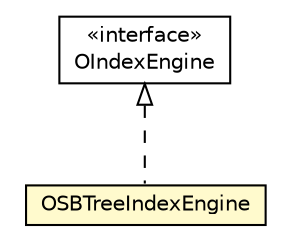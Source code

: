 #!/usr/local/bin/dot
#
# Class diagram 
# Generated by UMLGraph version R5_6-24-gf6e263 (http://www.umlgraph.org/)
#

digraph G {
	edge [fontname="Helvetica",fontsize=10,labelfontname="Helvetica",labelfontsize=10];
	node [fontname="Helvetica",fontsize=10,shape=plaintext];
	nodesep=0.25;
	ranksep=0.5;
	// com.orientechnologies.orient.core.index.engine.OSBTreeIndexEngine
	c3246747 [label=<<table title="com.orientechnologies.orient.core.index.engine.OSBTreeIndexEngine" border="0" cellborder="1" cellspacing="0" cellpadding="2" port="p" bgcolor="lemonChiffon" href="./OSBTreeIndexEngine.html">
		<tr><td><table border="0" cellspacing="0" cellpadding="1">
<tr><td align="center" balign="center"> OSBTreeIndexEngine </td></tr>
		</table></td></tr>
		</table>>, URL="./OSBTreeIndexEngine.html", fontname="Helvetica", fontcolor="black", fontsize=10.0];
	//com.orientechnologies.orient.core.index.engine.OSBTreeIndexEngine implements com.orientechnologies.orient.core.index.engine.OIndexEngine
	c3247442:p -> c3246747:p [dir=back,arrowtail=empty,style=dashed];
	// com.orientechnologies.orient.core.index.engine.OIndexEngine
	c3247442 [label=<<table title="com.orientechnologies.orient.core.index.engine.OIndexEngine" border="0" cellborder="1" cellspacing="0" cellpadding="2" port="p" href="http://java.sun.com/j2se/1.4.2/docs/api/com/orientechnologies/orient/core/index/engine/OIndexEngine.html">
		<tr><td><table border="0" cellspacing="0" cellpadding="1">
<tr><td align="center" balign="center"> &#171;interface&#187; </td></tr>
<tr><td align="center" balign="center"> OIndexEngine </td></tr>
		</table></td></tr>
		</table>>, URL="http://java.sun.com/j2se/1.4.2/docs/api/com/orientechnologies/orient/core/index/engine/OIndexEngine.html", fontname="Helvetica", fontcolor="black", fontsize=10.0];
}

